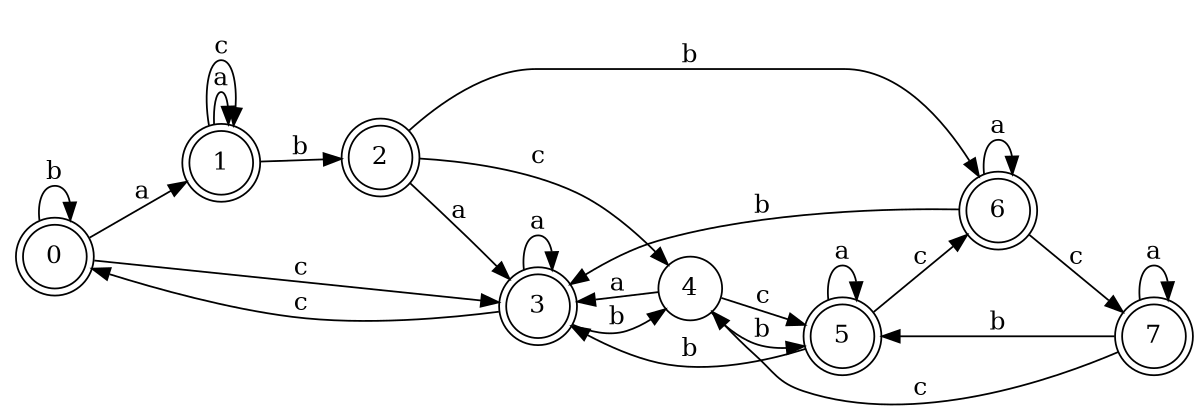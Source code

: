 digraph n7_5 {
__start0 [label="" shape="none"];

rankdir=LR;
size="8,5";

s0 [style="rounded,filled", color="black", fillcolor="white" shape="doublecircle", label="0"];
s1 [style="rounded,filled", color="black", fillcolor="white" shape="doublecircle", label="1"];
s2 [style="rounded,filled", color="black", fillcolor="white" shape="doublecircle", label="2"];
s3 [style="rounded,filled", color="black", fillcolor="white" shape="doublecircle", label="3"];
s4 [style="filled", color="black", fillcolor="white" shape="circle", label="4"];
s5 [style="rounded,filled", color="black", fillcolor="white" shape="doublecircle", label="5"];
s6 [style="rounded,filled", color="black", fillcolor="white" shape="doublecircle", label="6"];
s7 [style="rounded,filled", color="black", fillcolor="white" shape="doublecircle", label="7"];
s0 -> s1 [label="a"];
s0 -> s0 [label="b"];
s0 -> s3 [label="c"];
s1 -> s1 [label="a"];
s1 -> s2 [label="b"];
s1 -> s1 [label="c"];
s2 -> s3 [label="a"];
s2 -> s6 [label="b"];
s2 -> s4 [label="c"];
s3 -> s3 [label="a"];
s3 -> s4 [label="b"];
s3 -> s0 [label="c"];
s4 -> s3 [label="a"];
s4 -> s5 [label="b"];
s4 -> s5 [label="c"];
s5 -> s5 [label="a"];
s5 -> s3 [label="b"];
s5 -> s6 [label="c"];
s6 -> s6 [label="a"];
s6 -> s3 [label="b"];
s6 -> s7 [label="c"];
s7 -> s7 [label="a"];
s7 -> s5 [label="b"];
s7 -> s4 [label="c"];

}